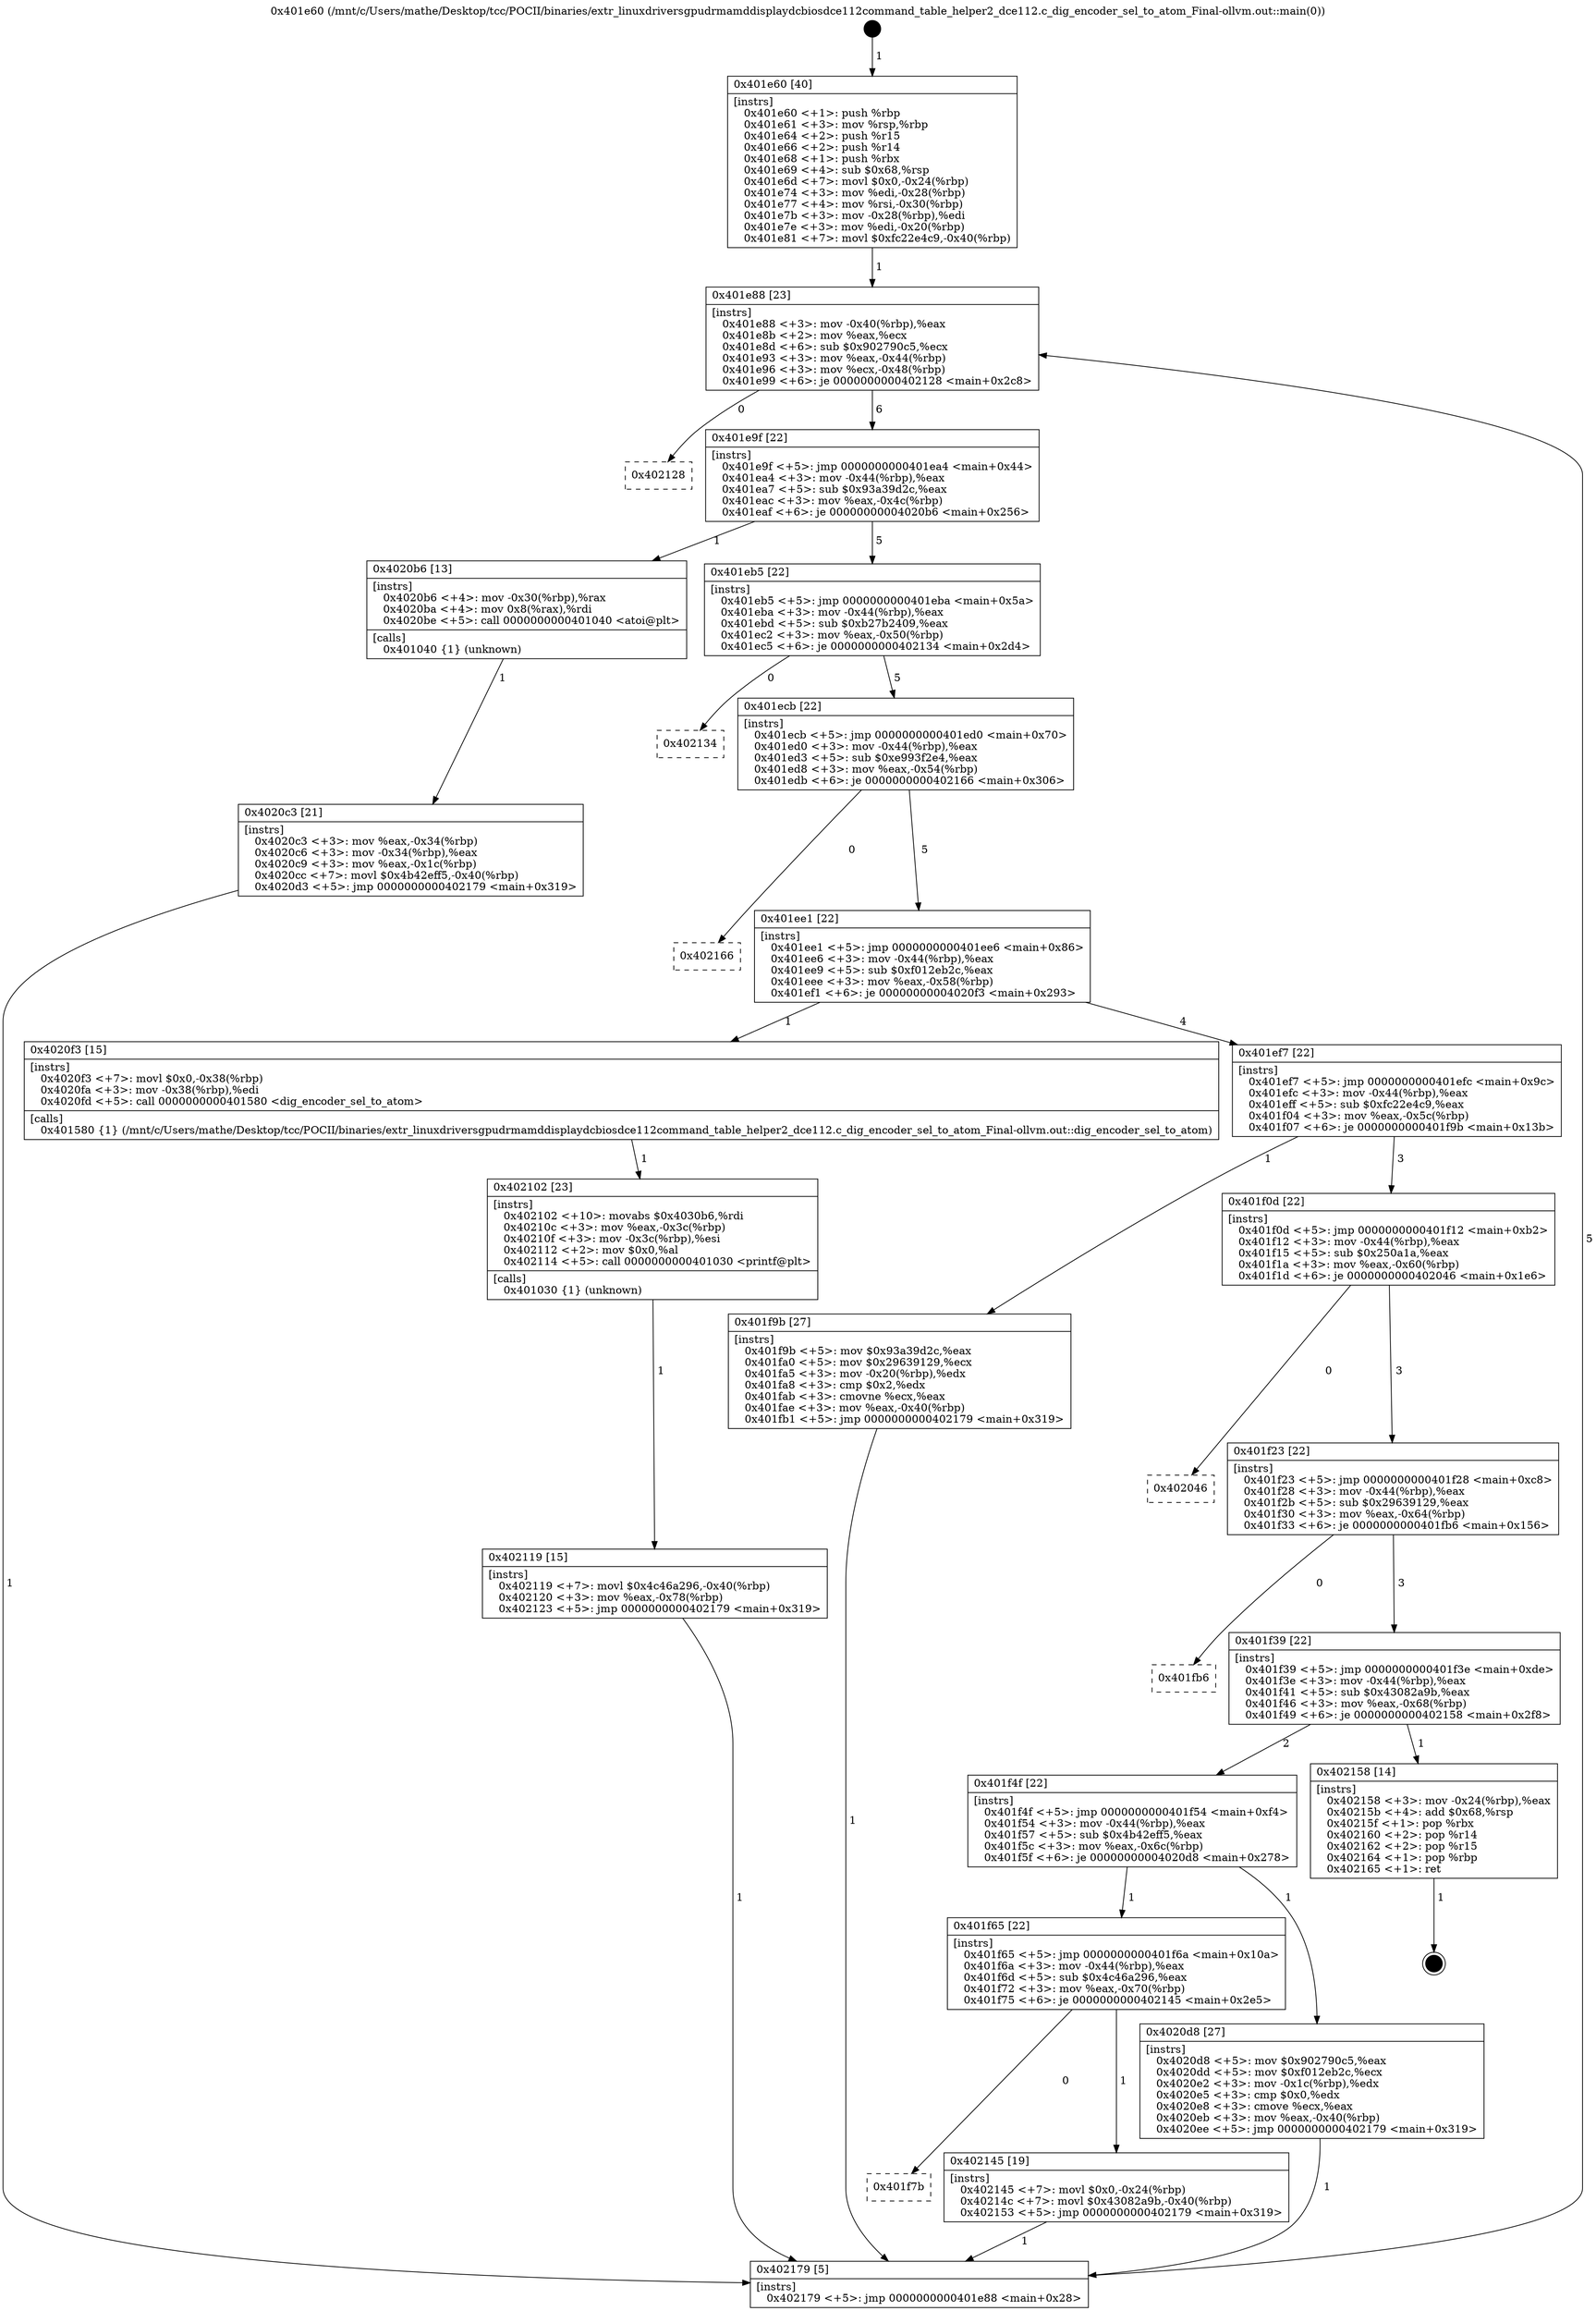 digraph "0x401e60" {
  label = "0x401e60 (/mnt/c/Users/mathe/Desktop/tcc/POCII/binaries/extr_linuxdriversgpudrmamddisplaydcbiosdce112command_table_helper2_dce112.c_dig_encoder_sel_to_atom_Final-ollvm.out::main(0))"
  labelloc = "t"
  node[shape=record]

  Entry [label="",width=0.3,height=0.3,shape=circle,fillcolor=black,style=filled]
  "0x401e88" [label="{
     0x401e88 [23]\l
     | [instrs]\l
     &nbsp;&nbsp;0x401e88 \<+3\>: mov -0x40(%rbp),%eax\l
     &nbsp;&nbsp;0x401e8b \<+2\>: mov %eax,%ecx\l
     &nbsp;&nbsp;0x401e8d \<+6\>: sub $0x902790c5,%ecx\l
     &nbsp;&nbsp;0x401e93 \<+3\>: mov %eax,-0x44(%rbp)\l
     &nbsp;&nbsp;0x401e96 \<+3\>: mov %ecx,-0x48(%rbp)\l
     &nbsp;&nbsp;0x401e99 \<+6\>: je 0000000000402128 \<main+0x2c8\>\l
  }"]
  "0x402128" [label="{
     0x402128\l
  }", style=dashed]
  "0x401e9f" [label="{
     0x401e9f [22]\l
     | [instrs]\l
     &nbsp;&nbsp;0x401e9f \<+5\>: jmp 0000000000401ea4 \<main+0x44\>\l
     &nbsp;&nbsp;0x401ea4 \<+3\>: mov -0x44(%rbp),%eax\l
     &nbsp;&nbsp;0x401ea7 \<+5\>: sub $0x93a39d2c,%eax\l
     &nbsp;&nbsp;0x401eac \<+3\>: mov %eax,-0x4c(%rbp)\l
     &nbsp;&nbsp;0x401eaf \<+6\>: je 00000000004020b6 \<main+0x256\>\l
  }"]
  Exit [label="",width=0.3,height=0.3,shape=circle,fillcolor=black,style=filled,peripheries=2]
  "0x4020b6" [label="{
     0x4020b6 [13]\l
     | [instrs]\l
     &nbsp;&nbsp;0x4020b6 \<+4\>: mov -0x30(%rbp),%rax\l
     &nbsp;&nbsp;0x4020ba \<+4\>: mov 0x8(%rax),%rdi\l
     &nbsp;&nbsp;0x4020be \<+5\>: call 0000000000401040 \<atoi@plt\>\l
     | [calls]\l
     &nbsp;&nbsp;0x401040 \{1\} (unknown)\l
  }"]
  "0x401eb5" [label="{
     0x401eb5 [22]\l
     | [instrs]\l
     &nbsp;&nbsp;0x401eb5 \<+5\>: jmp 0000000000401eba \<main+0x5a\>\l
     &nbsp;&nbsp;0x401eba \<+3\>: mov -0x44(%rbp),%eax\l
     &nbsp;&nbsp;0x401ebd \<+5\>: sub $0xb27b2409,%eax\l
     &nbsp;&nbsp;0x401ec2 \<+3\>: mov %eax,-0x50(%rbp)\l
     &nbsp;&nbsp;0x401ec5 \<+6\>: je 0000000000402134 \<main+0x2d4\>\l
  }"]
  "0x401f7b" [label="{
     0x401f7b\l
  }", style=dashed]
  "0x402134" [label="{
     0x402134\l
  }", style=dashed]
  "0x401ecb" [label="{
     0x401ecb [22]\l
     | [instrs]\l
     &nbsp;&nbsp;0x401ecb \<+5\>: jmp 0000000000401ed0 \<main+0x70\>\l
     &nbsp;&nbsp;0x401ed0 \<+3\>: mov -0x44(%rbp),%eax\l
     &nbsp;&nbsp;0x401ed3 \<+5\>: sub $0xe993f2e4,%eax\l
     &nbsp;&nbsp;0x401ed8 \<+3\>: mov %eax,-0x54(%rbp)\l
     &nbsp;&nbsp;0x401edb \<+6\>: je 0000000000402166 \<main+0x306\>\l
  }"]
  "0x402145" [label="{
     0x402145 [19]\l
     | [instrs]\l
     &nbsp;&nbsp;0x402145 \<+7\>: movl $0x0,-0x24(%rbp)\l
     &nbsp;&nbsp;0x40214c \<+7\>: movl $0x43082a9b,-0x40(%rbp)\l
     &nbsp;&nbsp;0x402153 \<+5\>: jmp 0000000000402179 \<main+0x319\>\l
  }"]
  "0x402166" [label="{
     0x402166\l
  }", style=dashed]
  "0x401ee1" [label="{
     0x401ee1 [22]\l
     | [instrs]\l
     &nbsp;&nbsp;0x401ee1 \<+5\>: jmp 0000000000401ee6 \<main+0x86\>\l
     &nbsp;&nbsp;0x401ee6 \<+3\>: mov -0x44(%rbp),%eax\l
     &nbsp;&nbsp;0x401ee9 \<+5\>: sub $0xf012eb2c,%eax\l
     &nbsp;&nbsp;0x401eee \<+3\>: mov %eax,-0x58(%rbp)\l
     &nbsp;&nbsp;0x401ef1 \<+6\>: je 00000000004020f3 \<main+0x293\>\l
  }"]
  "0x402119" [label="{
     0x402119 [15]\l
     | [instrs]\l
     &nbsp;&nbsp;0x402119 \<+7\>: movl $0x4c46a296,-0x40(%rbp)\l
     &nbsp;&nbsp;0x402120 \<+3\>: mov %eax,-0x78(%rbp)\l
     &nbsp;&nbsp;0x402123 \<+5\>: jmp 0000000000402179 \<main+0x319\>\l
  }"]
  "0x4020f3" [label="{
     0x4020f3 [15]\l
     | [instrs]\l
     &nbsp;&nbsp;0x4020f3 \<+7\>: movl $0x0,-0x38(%rbp)\l
     &nbsp;&nbsp;0x4020fa \<+3\>: mov -0x38(%rbp),%edi\l
     &nbsp;&nbsp;0x4020fd \<+5\>: call 0000000000401580 \<dig_encoder_sel_to_atom\>\l
     | [calls]\l
     &nbsp;&nbsp;0x401580 \{1\} (/mnt/c/Users/mathe/Desktop/tcc/POCII/binaries/extr_linuxdriversgpudrmamddisplaydcbiosdce112command_table_helper2_dce112.c_dig_encoder_sel_to_atom_Final-ollvm.out::dig_encoder_sel_to_atom)\l
  }"]
  "0x401ef7" [label="{
     0x401ef7 [22]\l
     | [instrs]\l
     &nbsp;&nbsp;0x401ef7 \<+5\>: jmp 0000000000401efc \<main+0x9c\>\l
     &nbsp;&nbsp;0x401efc \<+3\>: mov -0x44(%rbp),%eax\l
     &nbsp;&nbsp;0x401eff \<+5\>: sub $0xfc22e4c9,%eax\l
     &nbsp;&nbsp;0x401f04 \<+3\>: mov %eax,-0x5c(%rbp)\l
     &nbsp;&nbsp;0x401f07 \<+6\>: je 0000000000401f9b \<main+0x13b\>\l
  }"]
  "0x402102" [label="{
     0x402102 [23]\l
     | [instrs]\l
     &nbsp;&nbsp;0x402102 \<+10\>: movabs $0x4030b6,%rdi\l
     &nbsp;&nbsp;0x40210c \<+3\>: mov %eax,-0x3c(%rbp)\l
     &nbsp;&nbsp;0x40210f \<+3\>: mov -0x3c(%rbp),%esi\l
     &nbsp;&nbsp;0x402112 \<+2\>: mov $0x0,%al\l
     &nbsp;&nbsp;0x402114 \<+5\>: call 0000000000401030 \<printf@plt\>\l
     | [calls]\l
     &nbsp;&nbsp;0x401030 \{1\} (unknown)\l
  }"]
  "0x401f9b" [label="{
     0x401f9b [27]\l
     | [instrs]\l
     &nbsp;&nbsp;0x401f9b \<+5\>: mov $0x93a39d2c,%eax\l
     &nbsp;&nbsp;0x401fa0 \<+5\>: mov $0x29639129,%ecx\l
     &nbsp;&nbsp;0x401fa5 \<+3\>: mov -0x20(%rbp),%edx\l
     &nbsp;&nbsp;0x401fa8 \<+3\>: cmp $0x2,%edx\l
     &nbsp;&nbsp;0x401fab \<+3\>: cmovne %ecx,%eax\l
     &nbsp;&nbsp;0x401fae \<+3\>: mov %eax,-0x40(%rbp)\l
     &nbsp;&nbsp;0x401fb1 \<+5\>: jmp 0000000000402179 \<main+0x319\>\l
  }"]
  "0x401f0d" [label="{
     0x401f0d [22]\l
     | [instrs]\l
     &nbsp;&nbsp;0x401f0d \<+5\>: jmp 0000000000401f12 \<main+0xb2\>\l
     &nbsp;&nbsp;0x401f12 \<+3\>: mov -0x44(%rbp),%eax\l
     &nbsp;&nbsp;0x401f15 \<+5\>: sub $0x250a1a,%eax\l
     &nbsp;&nbsp;0x401f1a \<+3\>: mov %eax,-0x60(%rbp)\l
     &nbsp;&nbsp;0x401f1d \<+6\>: je 0000000000402046 \<main+0x1e6\>\l
  }"]
  "0x402179" [label="{
     0x402179 [5]\l
     | [instrs]\l
     &nbsp;&nbsp;0x402179 \<+5\>: jmp 0000000000401e88 \<main+0x28\>\l
  }"]
  "0x401e60" [label="{
     0x401e60 [40]\l
     | [instrs]\l
     &nbsp;&nbsp;0x401e60 \<+1\>: push %rbp\l
     &nbsp;&nbsp;0x401e61 \<+3\>: mov %rsp,%rbp\l
     &nbsp;&nbsp;0x401e64 \<+2\>: push %r15\l
     &nbsp;&nbsp;0x401e66 \<+2\>: push %r14\l
     &nbsp;&nbsp;0x401e68 \<+1\>: push %rbx\l
     &nbsp;&nbsp;0x401e69 \<+4\>: sub $0x68,%rsp\l
     &nbsp;&nbsp;0x401e6d \<+7\>: movl $0x0,-0x24(%rbp)\l
     &nbsp;&nbsp;0x401e74 \<+3\>: mov %edi,-0x28(%rbp)\l
     &nbsp;&nbsp;0x401e77 \<+4\>: mov %rsi,-0x30(%rbp)\l
     &nbsp;&nbsp;0x401e7b \<+3\>: mov -0x28(%rbp),%edi\l
     &nbsp;&nbsp;0x401e7e \<+3\>: mov %edi,-0x20(%rbp)\l
     &nbsp;&nbsp;0x401e81 \<+7\>: movl $0xfc22e4c9,-0x40(%rbp)\l
  }"]
  "0x4020c3" [label="{
     0x4020c3 [21]\l
     | [instrs]\l
     &nbsp;&nbsp;0x4020c3 \<+3\>: mov %eax,-0x34(%rbp)\l
     &nbsp;&nbsp;0x4020c6 \<+3\>: mov -0x34(%rbp),%eax\l
     &nbsp;&nbsp;0x4020c9 \<+3\>: mov %eax,-0x1c(%rbp)\l
     &nbsp;&nbsp;0x4020cc \<+7\>: movl $0x4b42eff5,-0x40(%rbp)\l
     &nbsp;&nbsp;0x4020d3 \<+5\>: jmp 0000000000402179 \<main+0x319\>\l
  }"]
  "0x401f65" [label="{
     0x401f65 [22]\l
     | [instrs]\l
     &nbsp;&nbsp;0x401f65 \<+5\>: jmp 0000000000401f6a \<main+0x10a\>\l
     &nbsp;&nbsp;0x401f6a \<+3\>: mov -0x44(%rbp),%eax\l
     &nbsp;&nbsp;0x401f6d \<+5\>: sub $0x4c46a296,%eax\l
     &nbsp;&nbsp;0x401f72 \<+3\>: mov %eax,-0x70(%rbp)\l
     &nbsp;&nbsp;0x401f75 \<+6\>: je 0000000000402145 \<main+0x2e5\>\l
  }"]
  "0x402046" [label="{
     0x402046\l
  }", style=dashed]
  "0x401f23" [label="{
     0x401f23 [22]\l
     | [instrs]\l
     &nbsp;&nbsp;0x401f23 \<+5\>: jmp 0000000000401f28 \<main+0xc8\>\l
     &nbsp;&nbsp;0x401f28 \<+3\>: mov -0x44(%rbp),%eax\l
     &nbsp;&nbsp;0x401f2b \<+5\>: sub $0x29639129,%eax\l
     &nbsp;&nbsp;0x401f30 \<+3\>: mov %eax,-0x64(%rbp)\l
     &nbsp;&nbsp;0x401f33 \<+6\>: je 0000000000401fb6 \<main+0x156\>\l
  }"]
  "0x4020d8" [label="{
     0x4020d8 [27]\l
     | [instrs]\l
     &nbsp;&nbsp;0x4020d8 \<+5\>: mov $0x902790c5,%eax\l
     &nbsp;&nbsp;0x4020dd \<+5\>: mov $0xf012eb2c,%ecx\l
     &nbsp;&nbsp;0x4020e2 \<+3\>: mov -0x1c(%rbp),%edx\l
     &nbsp;&nbsp;0x4020e5 \<+3\>: cmp $0x0,%edx\l
     &nbsp;&nbsp;0x4020e8 \<+3\>: cmove %ecx,%eax\l
     &nbsp;&nbsp;0x4020eb \<+3\>: mov %eax,-0x40(%rbp)\l
     &nbsp;&nbsp;0x4020ee \<+5\>: jmp 0000000000402179 \<main+0x319\>\l
  }"]
  "0x401fb6" [label="{
     0x401fb6\l
  }", style=dashed]
  "0x401f39" [label="{
     0x401f39 [22]\l
     | [instrs]\l
     &nbsp;&nbsp;0x401f39 \<+5\>: jmp 0000000000401f3e \<main+0xde\>\l
     &nbsp;&nbsp;0x401f3e \<+3\>: mov -0x44(%rbp),%eax\l
     &nbsp;&nbsp;0x401f41 \<+5\>: sub $0x43082a9b,%eax\l
     &nbsp;&nbsp;0x401f46 \<+3\>: mov %eax,-0x68(%rbp)\l
     &nbsp;&nbsp;0x401f49 \<+6\>: je 0000000000402158 \<main+0x2f8\>\l
  }"]
  "0x401f4f" [label="{
     0x401f4f [22]\l
     | [instrs]\l
     &nbsp;&nbsp;0x401f4f \<+5\>: jmp 0000000000401f54 \<main+0xf4\>\l
     &nbsp;&nbsp;0x401f54 \<+3\>: mov -0x44(%rbp),%eax\l
     &nbsp;&nbsp;0x401f57 \<+5\>: sub $0x4b42eff5,%eax\l
     &nbsp;&nbsp;0x401f5c \<+3\>: mov %eax,-0x6c(%rbp)\l
     &nbsp;&nbsp;0x401f5f \<+6\>: je 00000000004020d8 \<main+0x278\>\l
  }"]
  "0x402158" [label="{
     0x402158 [14]\l
     | [instrs]\l
     &nbsp;&nbsp;0x402158 \<+3\>: mov -0x24(%rbp),%eax\l
     &nbsp;&nbsp;0x40215b \<+4\>: add $0x68,%rsp\l
     &nbsp;&nbsp;0x40215f \<+1\>: pop %rbx\l
     &nbsp;&nbsp;0x402160 \<+2\>: pop %r14\l
     &nbsp;&nbsp;0x402162 \<+2\>: pop %r15\l
     &nbsp;&nbsp;0x402164 \<+1\>: pop %rbp\l
     &nbsp;&nbsp;0x402165 \<+1\>: ret\l
  }"]
  Entry -> "0x401e60" [label=" 1"]
  "0x401e88" -> "0x402128" [label=" 0"]
  "0x401e88" -> "0x401e9f" [label=" 6"]
  "0x402158" -> Exit [label=" 1"]
  "0x401e9f" -> "0x4020b6" [label=" 1"]
  "0x401e9f" -> "0x401eb5" [label=" 5"]
  "0x402145" -> "0x402179" [label=" 1"]
  "0x401eb5" -> "0x402134" [label=" 0"]
  "0x401eb5" -> "0x401ecb" [label=" 5"]
  "0x401f65" -> "0x401f7b" [label=" 0"]
  "0x401ecb" -> "0x402166" [label=" 0"]
  "0x401ecb" -> "0x401ee1" [label=" 5"]
  "0x401f65" -> "0x402145" [label=" 1"]
  "0x401ee1" -> "0x4020f3" [label=" 1"]
  "0x401ee1" -> "0x401ef7" [label=" 4"]
  "0x402119" -> "0x402179" [label=" 1"]
  "0x401ef7" -> "0x401f9b" [label=" 1"]
  "0x401ef7" -> "0x401f0d" [label=" 3"]
  "0x401f9b" -> "0x402179" [label=" 1"]
  "0x401e60" -> "0x401e88" [label=" 1"]
  "0x402179" -> "0x401e88" [label=" 5"]
  "0x4020b6" -> "0x4020c3" [label=" 1"]
  "0x4020c3" -> "0x402179" [label=" 1"]
  "0x402102" -> "0x402119" [label=" 1"]
  "0x401f0d" -> "0x402046" [label=" 0"]
  "0x401f0d" -> "0x401f23" [label=" 3"]
  "0x4020f3" -> "0x402102" [label=" 1"]
  "0x401f23" -> "0x401fb6" [label=" 0"]
  "0x401f23" -> "0x401f39" [label=" 3"]
  "0x4020d8" -> "0x402179" [label=" 1"]
  "0x401f39" -> "0x402158" [label=" 1"]
  "0x401f39" -> "0x401f4f" [label=" 2"]
  "0x401f4f" -> "0x401f65" [label=" 1"]
  "0x401f4f" -> "0x4020d8" [label=" 1"]
}
